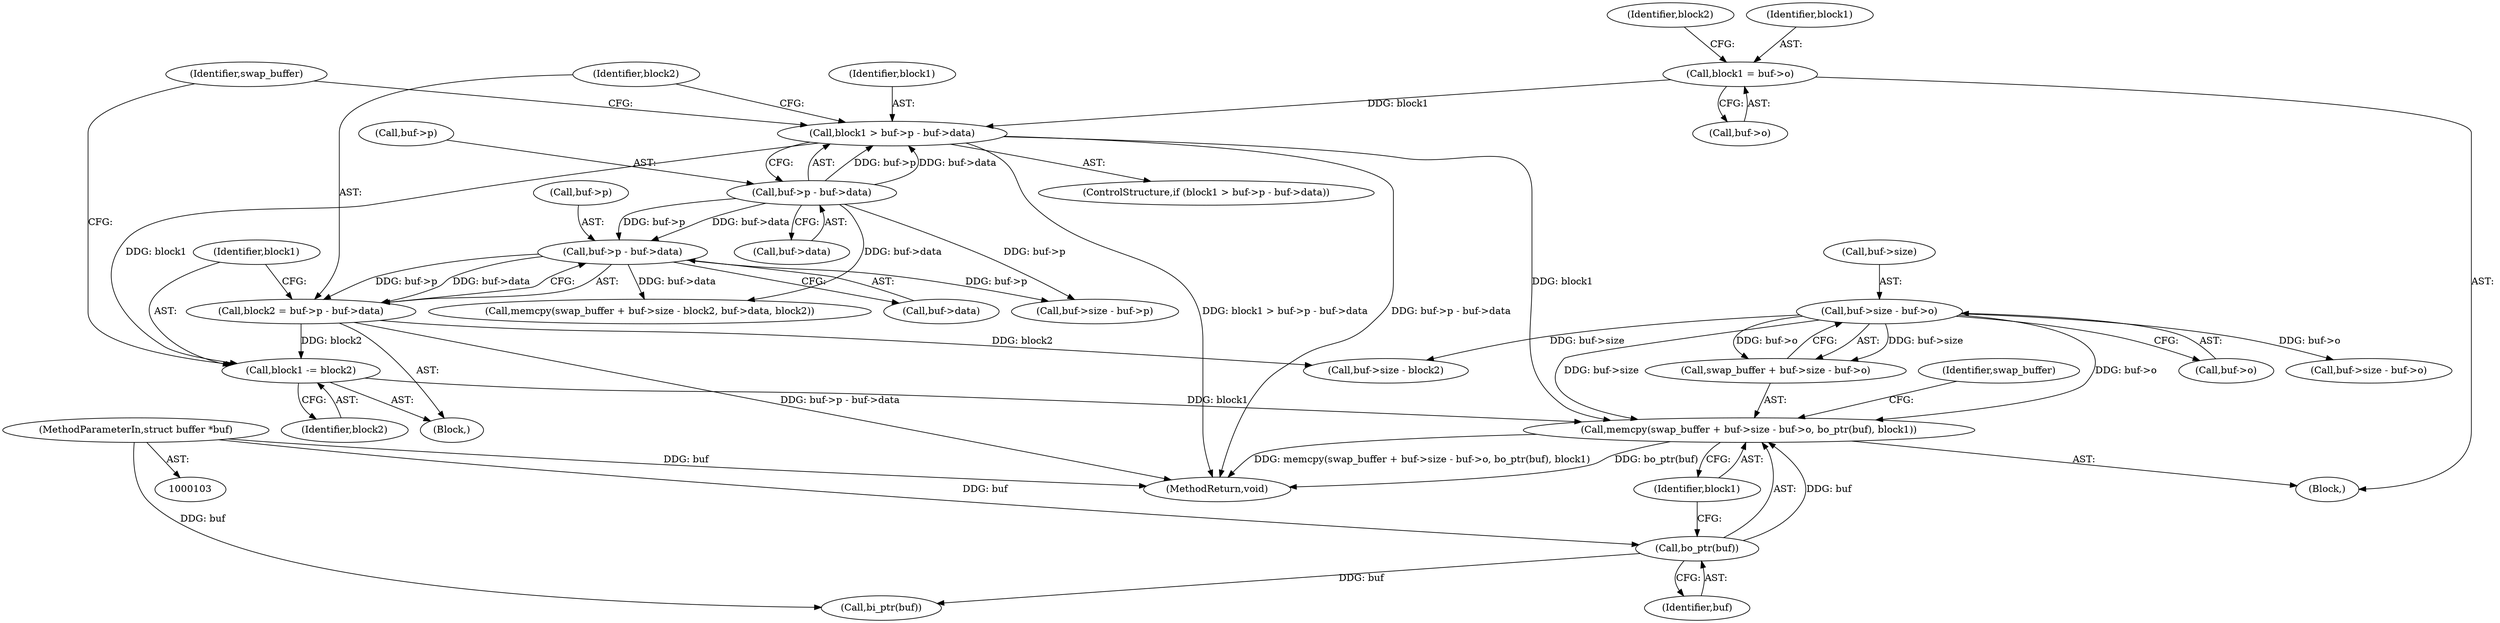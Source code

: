 digraph "0_haproxy_7ec765568883b2d4e5a2796adbeb492a22ec9bd4@API" {
"1000139" [label="(Call,memcpy(swap_buffer + buf->size - buf->o, bo_ptr(buf), block1))"];
"1000142" [label="(Call,buf->size - buf->o)"];
"1000149" [label="(Call,bo_ptr(buf))"];
"1000104" [label="(MethodParameterIn,struct buffer *buf)"];
"1000117" [label="(Call,block1 > buf->p - buf->data)"];
"1000107" [label="(Call,block1 = buf->o)"];
"1000119" [label="(Call,buf->p - buf->data)"];
"1000136" [label="(Call,block1 -= block2)"];
"1000127" [label="(Call,block2 = buf->p - buf->data)"];
"1000129" [label="(Call,buf->p - buf->data)"];
"1000117" [label="(Call,block1 > buf->p - buf->data)"];
"1000118" [label="(Identifier,block1)"];
"1000143" [label="(Call,buf->size)"];
"1000116" [label="(ControlStructure,if (block1 > buf->p - buf->data))"];
"1000146" [label="(Call,buf->o)"];
"1000140" [label="(Call,swap_buffer + buf->size - buf->o)"];
"1000129" [label="(Call,buf->p - buf->data)"];
"1000119" [label="(Call,buf->p - buf->data)"];
"1000233" [label="(Call,buf->size - buf->o)"];
"1000152" [label="(Call,memcpy(swap_buffer + buf->size - block2, buf->data, block2))"];
"1000139" [label="(Call,memcpy(swap_buffer + buf->size - buf->o, bo_ptr(buf), block1))"];
"1000130" [label="(Call,buf->p)"];
"1000114" [label="(Identifier,block2)"];
"1000209" [label="(Call,bi_ptr(buf))"];
"1000104" [label="(MethodParameterIn,struct buffer *buf)"];
"1000151" [label="(Identifier,block1)"];
"1000149" [label="(Call,bo_ptr(buf))"];
"1000128" [label="(Identifier,block2)"];
"1000142" [label="(Call,buf->size - buf->o)"];
"1000259" [label="(MethodReturn,void)"];
"1000136" [label="(Call,block1 -= block2)"];
"1000150" [label="(Identifier,buf)"];
"1000123" [label="(Call,buf->data)"];
"1000137" [label="(Identifier,block1)"];
"1000127" [label="(Call,block2 = buf->p - buf->data)"];
"1000155" [label="(Call,buf->size - block2)"];
"1000105" [label="(Block,)"];
"1000120" [label="(Call,buf->p)"];
"1000141" [label="(Identifier,swap_buffer)"];
"1000133" [label="(Call,buf->data)"];
"1000107" [label="(Call,block1 = buf->o)"];
"1000154" [label="(Identifier,swap_buffer)"];
"1000109" [label="(Call,buf->o)"];
"1000138" [label="(Identifier,block2)"];
"1000108" [label="(Identifier,block1)"];
"1000179" [label="(Call,buf->size - buf->p)"];
"1000126" [label="(Block,)"];
"1000139" -> "1000105"  [label="AST: "];
"1000139" -> "1000151"  [label="CFG: "];
"1000140" -> "1000139"  [label="AST: "];
"1000149" -> "1000139"  [label="AST: "];
"1000151" -> "1000139"  [label="AST: "];
"1000154" -> "1000139"  [label="CFG: "];
"1000139" -> "1000259"  [label="DDG: memcpy(swap_buffer + buf->size - buf->o, bo_ptr(buf), block1)"];
"1000139" -> "1000259"  [label="DDG: bo_ptr(buf)"];
"1000142" -> "1000139"  [label="DDG: buf->size"];
"1000142" -> "1000139"  [label="DDG: buf->o"];
"1000149" -> "1000139"  [label="DDG: buf"];
"1000117" -> "1000139"  [label="DDG: block1"];
"1000136" -> "1000139"  [label="DDG: block1"];
"1000142" -> "1000140"  [label="AST: "];
"1000142" -> "1000146"  [label="CFG: "];
"1000143" -> "1000142"  [label="AST: "];
"1000146" -> "1000142"  [label="AST: "];
"1000140" -> "1000142"  [label="CFG: "];
"1000142" -> "1000140"  [label="DDG: buf->size"];
"1000142" -> "1000140"  [label="DDG: buf->o"];
"1000142" -> "1000155"  [label="DDG: buf->size"];
"1000142" -> "1000233"  [label="DDG: buf->o"];
"1000149" -> "1000150"  [label="CFG: "];
"1000150" -> "1000149"  [label="AST: "];
"1000151" -> "1000149"  [label="CFG: "];
"1000104" -> "1000149"  [label="DDG: buf"];
"1000149" -> "1000209"  [label="DDG: buf"];
"1000104" -> "1000103"  [label="AST: "];
"1000104" -> "1000259"  [label="DDG: buf"];
"1000104" -> "1000209"  [label="DDG: buf"];
"1000117" -> "1000116"  [label="AST: "];
"1000117" -> "1000119"  [label="CFG: "];
"1000118" -> "1000117"  [label="AST: "];
"1000119" -> "1000117"  [label="AST: "];
"1000128" -> "1000117"  [label="CFG: "];
"1000141" -> "1000117"  [label="CFG: "];
"1000117" -> "1000259"  [label="DDG: block1 > buf->p - buf->data"];
"1000117" -> "1000259"  [label="DDG: buf->p - buf->data"];
"1000107" -> "1000117"  [label="DDG: block1"];
"1000119" -> "1000117"  [label="DDG: buf->p"];
"1000119" -> "1000117"  [label="DDG: buf->data"];
"1000117" -> "1000136"  [label="DDG: block1"];
"1000107" -> "1000105"  [label="AST: "];
"1000107" -> "1000109"  [label="CFG: "];
"1000108" -> "1000107"  [label="AST: "];
"1000109" -> "1000107"  [label="AST: "];
"1000114" -> "1000107"  [label="CFG: "];
"1000119" -> "1000123"  [label="CFG: "];
"1000120" -> "1000119"  [label="AST: "];
"1000123" -> "1000119"  [label="AST: "];
"1000119" -> "1000129"  [label="DDG: buf->p"];
"1000119" -> "1000129"  [label="DDG: buf->data"];
"1000119" -> "1000152"  [label="DDG: buf->data"];
"1000119" -> "1000179"  [label="DDG: buf->p"];
"1000136" -> "1000126"  [label="AST: "];
"1000136" -> "1000138"  [label="CFG: "];
"1000137" -> "1000136"  [label="AST: "];
"1000138" -> "1000136"  [label="AST: "];
"1000141" -> "1000136"  [label="CFG: "];
"1000127" -> "1000136"  [label="DDG: block2"];
"1000127" -> "1000126"  [label="AST: "];
"1000127" -> "1000129"  [label="CFG: "];
"1000128" -> "1000127"  [label="AST: "];
"1000129" -> "1000127"  [label="AST: "];
"1000137" -> "1000127"  [label="CFG: "];
"1000127" -> "1000259"  [label="DDG: buf->p - buf->data"];
"1000129" -> "1000127"  [label="DDG: buf->p"];
"1000129" -> "1000127"  [label="DDG: buf->data"];
"1000127" -> "1000155"  [label="DDG: block2"];
"1000129" -> "1000133"  [label="CFG: "];
"1000130" -> "1000129"  [label="AST: "];
"1000133" -> "1000129"  [label="AST: "];
"1000129" -> "1000152"  [label="DDG: buf->data"];
"1000129" -> "1000179"  [label="DDG: buf->p"];
}
